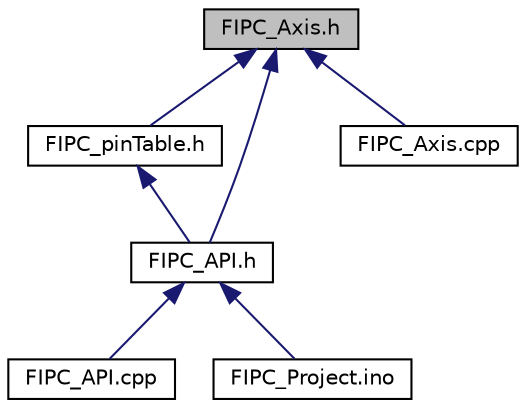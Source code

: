digraph "FIPC_Axis.h"
{
 // LATEX_PDF_SIZE
  edge [fontname="Helvetica",fontsize="10",labelfontname="Helvetica",labelfontsize="10"];
  node [fontname="Helvetica",fontsize="10",shape=record];
  Node1 [label="FIPC_Axis.h",height=0.2,width=0.4,color="black", fillcolor="grey75", style="filled", fontcolor="black",tooltip="Clase que implementa el control de un eje."];
  Node1 -> Node2 [dir="back",color="midnightblue",fontsize="10",style="solid",fontname="Helvetica"];
  Node2 [label="FIPC_pinTable.h",height=0.2,width=0.4,color="black", fillcolor="white", style="filled",URL="$_f_i_p_c__pin_table_8h.html",tooltip="Definiciones de Hardware."];
  Node2 -> Node3 [dir="back",color="midnightblue",fontsize="10",style="solid",fontname="Helvetica"];
  Node3 [label="FIPC_API.h",height=0.2,width=0.4,color="black", fillcolor="white", style="filled",URL="$_f_i_p_c___a_p_i_8h.html",tooltip="Interfaz de aplicación del controlador."];
  Node3 -> Node4 [dir="back",color="midnightblue",fontsize="10",style="solid",fontname="Helvetica"];
  Node4 [label="FIPC_API.cpp",height=0.2,width=0.4,color="black", fillcolor="white", style="filled",URL="$_f_i_p_c___a_p_i_8cpp.html",tooltip="Interfaz de aplicación del controlador."];
  Node3 -> Node5 [dir="back",color="midnightblue",fontsize="10",style="solid",fontname="Helvetica"];
  Node5 [label="FIPC_Project.ino",height=0.2,width=0.4,color="black", fillcolor="white", style="filled",URL="$_f_i_p_c___project_8ino.html",tooltip="Programa principal del proyecto."];
  Node1 -> Node3 [dir="back",color="midnightblue",fontsize="10",style="solid",fontname="Helvetica"];
  Node1 -> Node6 [dir="back",color="midnightblue",fontsize="10",style="solid",fontname="Helvetica"];
  Node6 [label="FIPC_Axis.cpp",height=0.2,width=0.4,color="black", fillcolor="white", style="filled",URL="$_f_i_p_c___axis_8cpp.html",tooltip="Clase que implementa el control de un eje."];
}

